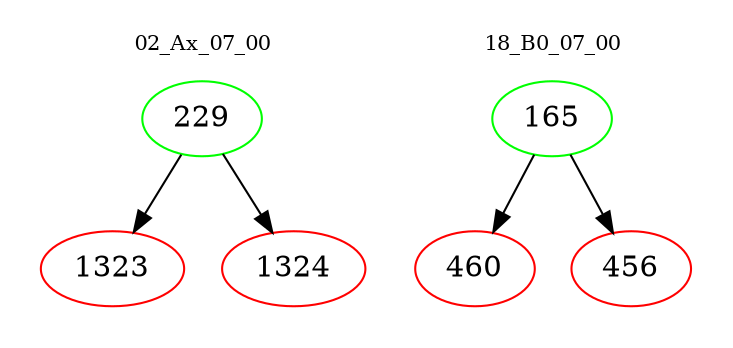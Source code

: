 digraph{
subgraph cluster_0 {
color = white
label = "02_Ax_07_00";
fontsize=10;
T0_229 [label="229", color="green"]
T0_229 -> T0_1323 [color="black"]
T0_1323 [label="1323", color="red"]
T0_229 -> T0_1324 [color="black"]
T0_1324 [label="1324", color="red"]
}
subgraph cluster_1 {
color = white
label = "18_B0_07_00";
fontsize=10;
T1_165 [label="165", color="green"]
T1_165 -> T1_460 [color="black"]
T1_460 [label="460", color="red"]
T1_165 -> T1_456 [color="black"]
T1_456 [label="456", color="red"]
}
}
